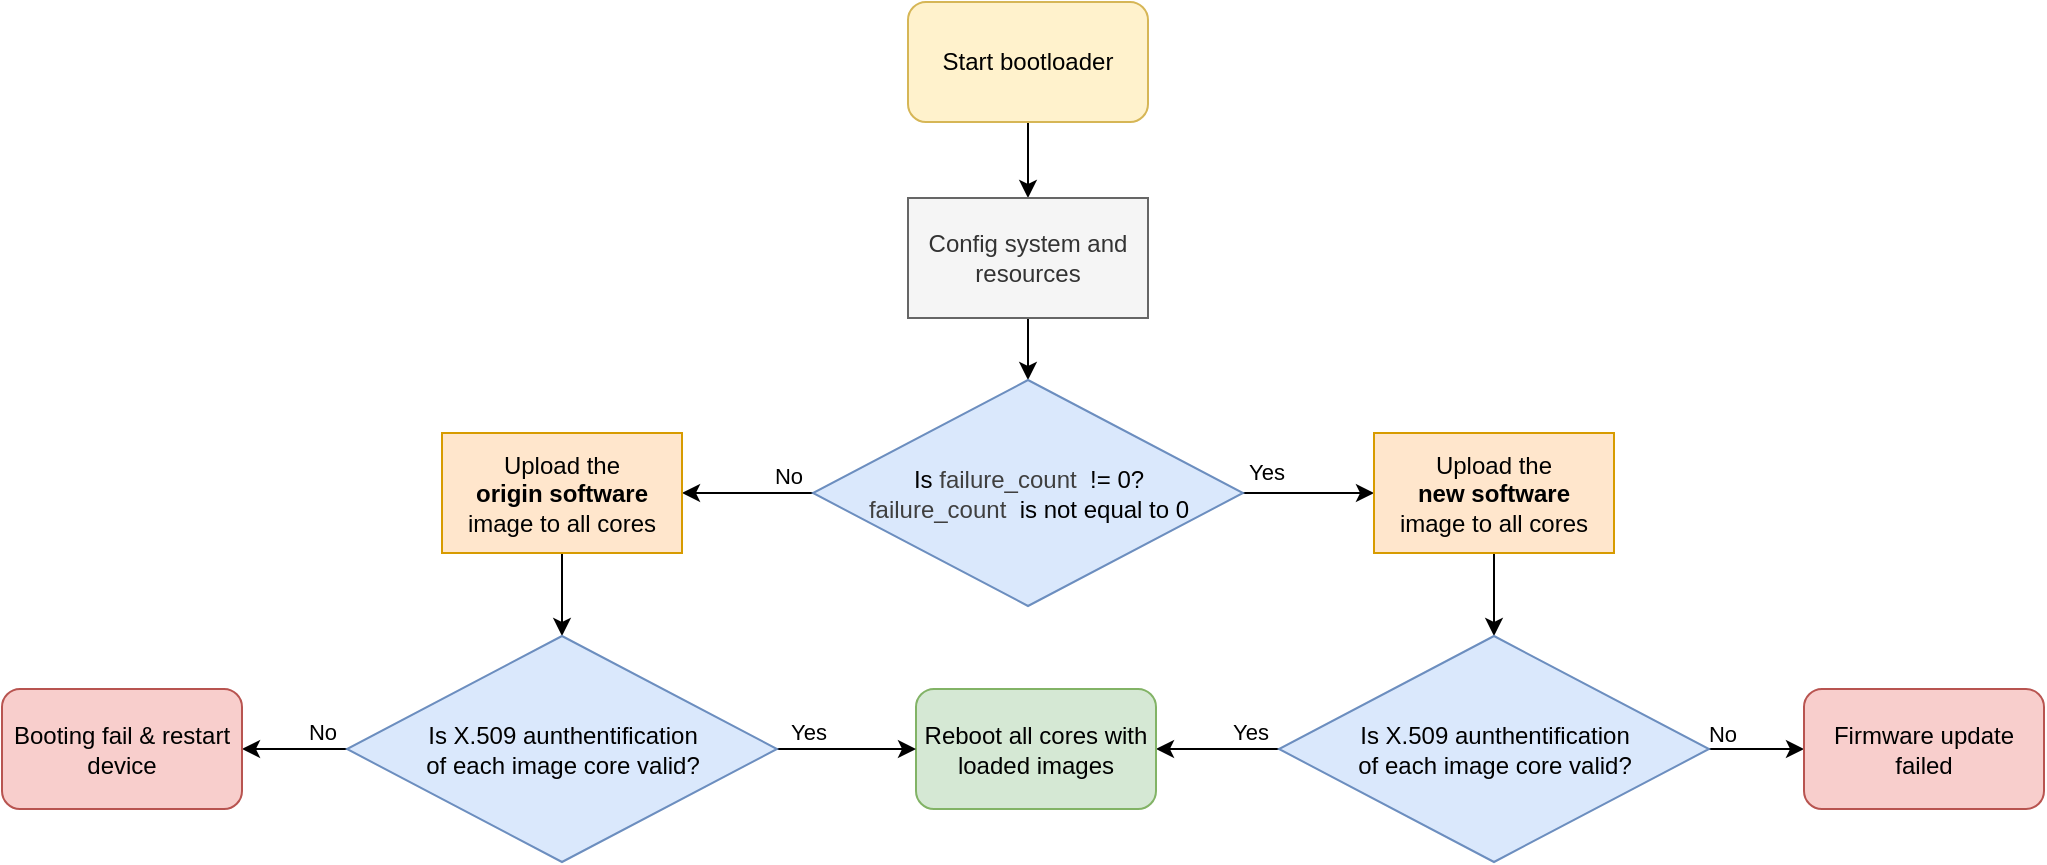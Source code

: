 <mxfile scale="3" border="0">
    <diagram id="LzTGRrPrDBO6Tm46XuKC" name="Page-1">
        <mxGraphModel dx="1704" dy="1035" grid="0" gridSize="10" guides="1" tooltips="1" connect="1" arrows="1" fold="1" page="0" pageScale="1" pageWidth="1600" pageHeight="1200" math="0" shadow="0">
            <root>
                <mxCell id="0"/>
                <mxCell id="1" parent="0"/>
                <mxCell id="188" style="edgeStyle=none;html=1;exitX=0.5;exitY=1;exitDx=0;exitDy=0;" parent="1" source="169" target="182" edge="1">
                    <mxGeometry relative="1" as="geometry"/>
                </mxCell>
                <mxCell id="169" value="Start bootloader" style="rounded=1;whiteSpace=wrap;html=1;fillColor=#fff2cc;strokeColor=#d6b656;" parent="1" vertex="1">
                    <mxGeometry x="104" y="281" width="120" height="60" as="geometry"/>
                </mxCell>
                <mxCell id="186" style="edgeStyle=none;html=1;exitX=0.5;exitY=1;exitDx=0;exitDy=0;" parent="1" source="182" target="185" edge="1">
                    <mxGeometry relative="1" as="geometry"/>
                </mxCell>
                <mxCell id="182" value="Config system and resources" style="rounded=0;whiteSpace=wrap;html=1;fillColor=#f5f5f5;fontColor=#333333;strokeColor=#666666;" parent="1" vertex="1">
                    <mxGeometry x="104" y="379" width="120" height="60" as="geometry"/>
                </mxCell>
                <mxCell id="191" style="edgeStyle=none;html=1;exitX=1;exitY=0.5;exitDx=0;exitDy=0;" parent="1" source="185" target="189" edge="1">
                    <mxGeometry relative="1" as="geometry"/>
                </mxCell>
                <mxCell id="203" value="Yes" style="edgeLabel;html=1;align=center;verticalAlign=middle;resizable=0;points=[];" parent="191" vertex="1" connectable="0">
                    <mxGeometry x="-0.369" relative="1" as="geometry">
                        <mxPoint x="-9" y="-11" as="offset"/>
                    </mxGeometry>
                </mxCell>
                <mxCell id="201" style="edgeStyle=none;html=1;" parent="1" source="185" target="200" edge="1">
                    <mxGeometry relative="1" as="geometry"/>
                </mxCell>
                <mxCell id="204" value="No" style="edgeLabel;html=1;align=center;verticalAlign=middle;resizable=0;points=[];" parent="201" vertex="1" connectable="0">
                    <mxGeometry x="-0.549" y="1" relative="1" as="geometry">
                        <mxPoint x="2" y="-10" as="offset"/>
                    </mxGeometry>
                </mxCell>
                <mxCell id="185" value="Is&amp;nbsp;&lt;span style=&quot;color: rgb(63, 63, 63);&quot;&gt;failure_count&amp;nbsp;&amp;nbsp;&lt;/span&gt;!=&amp;nbsp;0?&lt;div&gt;&lt;span style=&quot;color: rgb(63, 63, 63);&quot;&gt;failure_count&amp;nbsp;&amp;nbsp;&lt;/span&gt;is not equal to 0&lt;/div&gt;" style="rhombus;whiteSpace=wrap;html=1;fillColor=#dae8fc;strokeColor=#6c8ebf;" parent="1" vertex="1">
                    <mxGeometry x="56.5" y="470" width="215" height="113" as="geometry"/>
                </mxCell>
                <mxCell id="193" style="edgeStyle=none;html=1;exitX=0.5;exitY=1;exitDx=0;exitDy=0;" parent="1" source="189" target="192" edge="1">
                    <mxGeometry relative="1" as="geometry"/>
                </mxCell>
                <mxCell id="189" value="Upload the&lt;font color=&quot;#000000&quot;&gt;&lt;br&gt;&lt;/font&gt;&lt;b&gt;new software&lt;br&gt;&lt;/b&gt;image to all cores" style="rounded=0;whiteSpace=wrap;html=1;fillColor=#ffe6cc;strokeColor=#d79b00;" parent="1" vertex="1">
                    <mxGeometry x="337" y="496.5" width="120" height="60" as="geometry"/>
                </mxCell>
                <mxCell id="196" style="edgeStyle=none;html=1;exitX=0;exitY=0.5;exitDx=0;exitDy=0;" parent="1" source="192" target="194" edge="1">
                    <mxGeometry relative="1" as="geometry"/>
                </mxCell>
                <mxCell id="197" value="Yes" style="edgeLabel;html=1;align=center;verticalAlign=middle;resizable=0;points=[];" parent="196" vertex="1" connectable="0">
                    <mxGeometry x="-0.484" relative="1" as="geometry">
                        <mxPoint x="1" y="-9" as="offset"/>
                    </mxGeometry>
                </mxCell>
                <mxCell id="219" style="edgeStyle=none;html=1;exitX=1;exitY=0.5;exitDx=0;exitDy=0;entryX=0;entryY=0.5;entryDx=0;entryDy=0;" parent="1" source="192" target="218" edge="1">
                    <mxGeometry relative="1" as="geometry">
                        <mxPoint x="548" y="654.5" as="targetPoint"/>
                    </mxGeometry>
                </mxCell>
                <mxCell id="220" value="No" style="edgeLabel;html=1;align=center;verticalAlign=middle;resizable=0;points=[];" parent="219" vertex="1" connectable="0">
                    <mxGeometry x="-0.525" y="1" relative="1" as="geometry">
                        <mxPoint x="-5" y="-7" as="offset"/>
                    </mxGeometry>
                </mxCell>
                <mxCell id="192" value="Is X.509 aunthentification&lt;br&gt;of each image core valid?" style="rhombus;whiteSpace=wrap;html=1;fillColor=#dae8fc;strokeColor=#6c8ebf;" parent="1" vertex="1">
                    <mxGeometry x="289.5" y="598" width="215" height="113" as="geometry"/>
                </mxCell>
                <mxCell id="194" value="Reboot all cores with loaded images" style="rounded=1;whiteSpace=wrap;html=1;fillColor=#d5e8d4;strokeColor=#82b366;" parent="1" vertex="1">
                    <mxGeometry x="108" y="624.5" width="120" height="60" as="geometry"/>
                </mxCell>
                <mxCell id="206" style="edgeStyle=none;html=1;exitX=0.5;exitY=1;exitDx=0;exitDy=0;" parent="1" source="200" target="205" edge="1">
                    <mxGeometry relative="1" as="geometry"/>
                </mxCell>
                <mxCell id="200" value="Upload the&lt;font color=&quot;#000000&quot;&gt;&lt;br&gt;&lt;/font&gt;&lt;b&gt;origin software&lt;br&gt;&lt;/b&gt;image to all cores" style="rounded=0;whiteSpace=wrap;html=1;fillColor=#ffe6cc;strokeColor=#d79b00;" parent="1" vertex="1">
                    <mxGeometry x="-129" y="496.5" width="120" height="60" as="geometry"/>
                </mxCell>
                <mxCell id="210" style="edgeStyle=none;html=1;" parent="1" source="205" target="207" edge="1">
                    <mxGeometry relative="1" as="geometry"/>
                </mxCell>
                <mxCell id="211" value="No" style="edgeLabel;html=1;align=center;verticalAlign=middle;resizable=0;points=[];" parent="210" vertex="1" connectable="0">
                    <mxGeometry x="-0.005" y="1" relative="1" as="geometry">
                        <mxPoint x="13" y="-10" as="offset"/>
                    </mxGeometry>
                </mxCell>
                <mxCell id="216" style="edgeStyle=orthogonalEdgeStyle;html=1;entryX=0;entryY=0.5;entryDx=0;entryDy=0;exitX=1;exitY=0.5;exitDx=0;exitDy=0;" parent="1" source="205" target="194" edge="1">
                    <mxGeometry relative="1" as="geometry"/>
                </mxCell>
                <mxCell id="217" value="Yes" style="edgeLabel;html=1;align=center;verticalAlign=middle;resizable=0;points=[];" parent="216" vertex="1" connectable="0">
                    <mxGeometry x="-0.885" relative="1" as="geometry">
                        <mxPoint x="11" y="-9" as="offset"/>
                    </mxGeometry>
                </mxCell>
                <mxCell id="205" value="Is X.509 aunthentification&lt;br&gt;of each image core valid?" style="rhombus;whiteSpace=wrap;html=1;fillColor=#dae8fc;strokeColor=#6c8ebf;" parent="1" vertex="1">
                    <mxGeometry x="-176.5" y="598" width="215" height="113" as="geometry"/>
                </mxCell>
                <mxCell id="207" value="Booting fail &amp;amp; restart device" style="rounded=1;whiteSpace=wrap;html=1;fillColor=#f8cecc;strokeColor=#b85450;" parent="1" vertex="1">
                    <mxGeometry x="-349" y="624.5" width="120" height="60" as="geometry"/>
                </mxCell>
                <mxCell id="218" value="Firmware update failed" style="rounded=1;whiteSpace=wrap;html=1;fillColor=#f8cecc;strokeColor=#b85450;" parent="1" vertex="1">
                    <mxGeometry x="552" y="624.5" width="120" height="60" as="geometry"/>
                </mxCell>
            </root>
        </mxGraphModel>
    </diagram>
</mxfile>